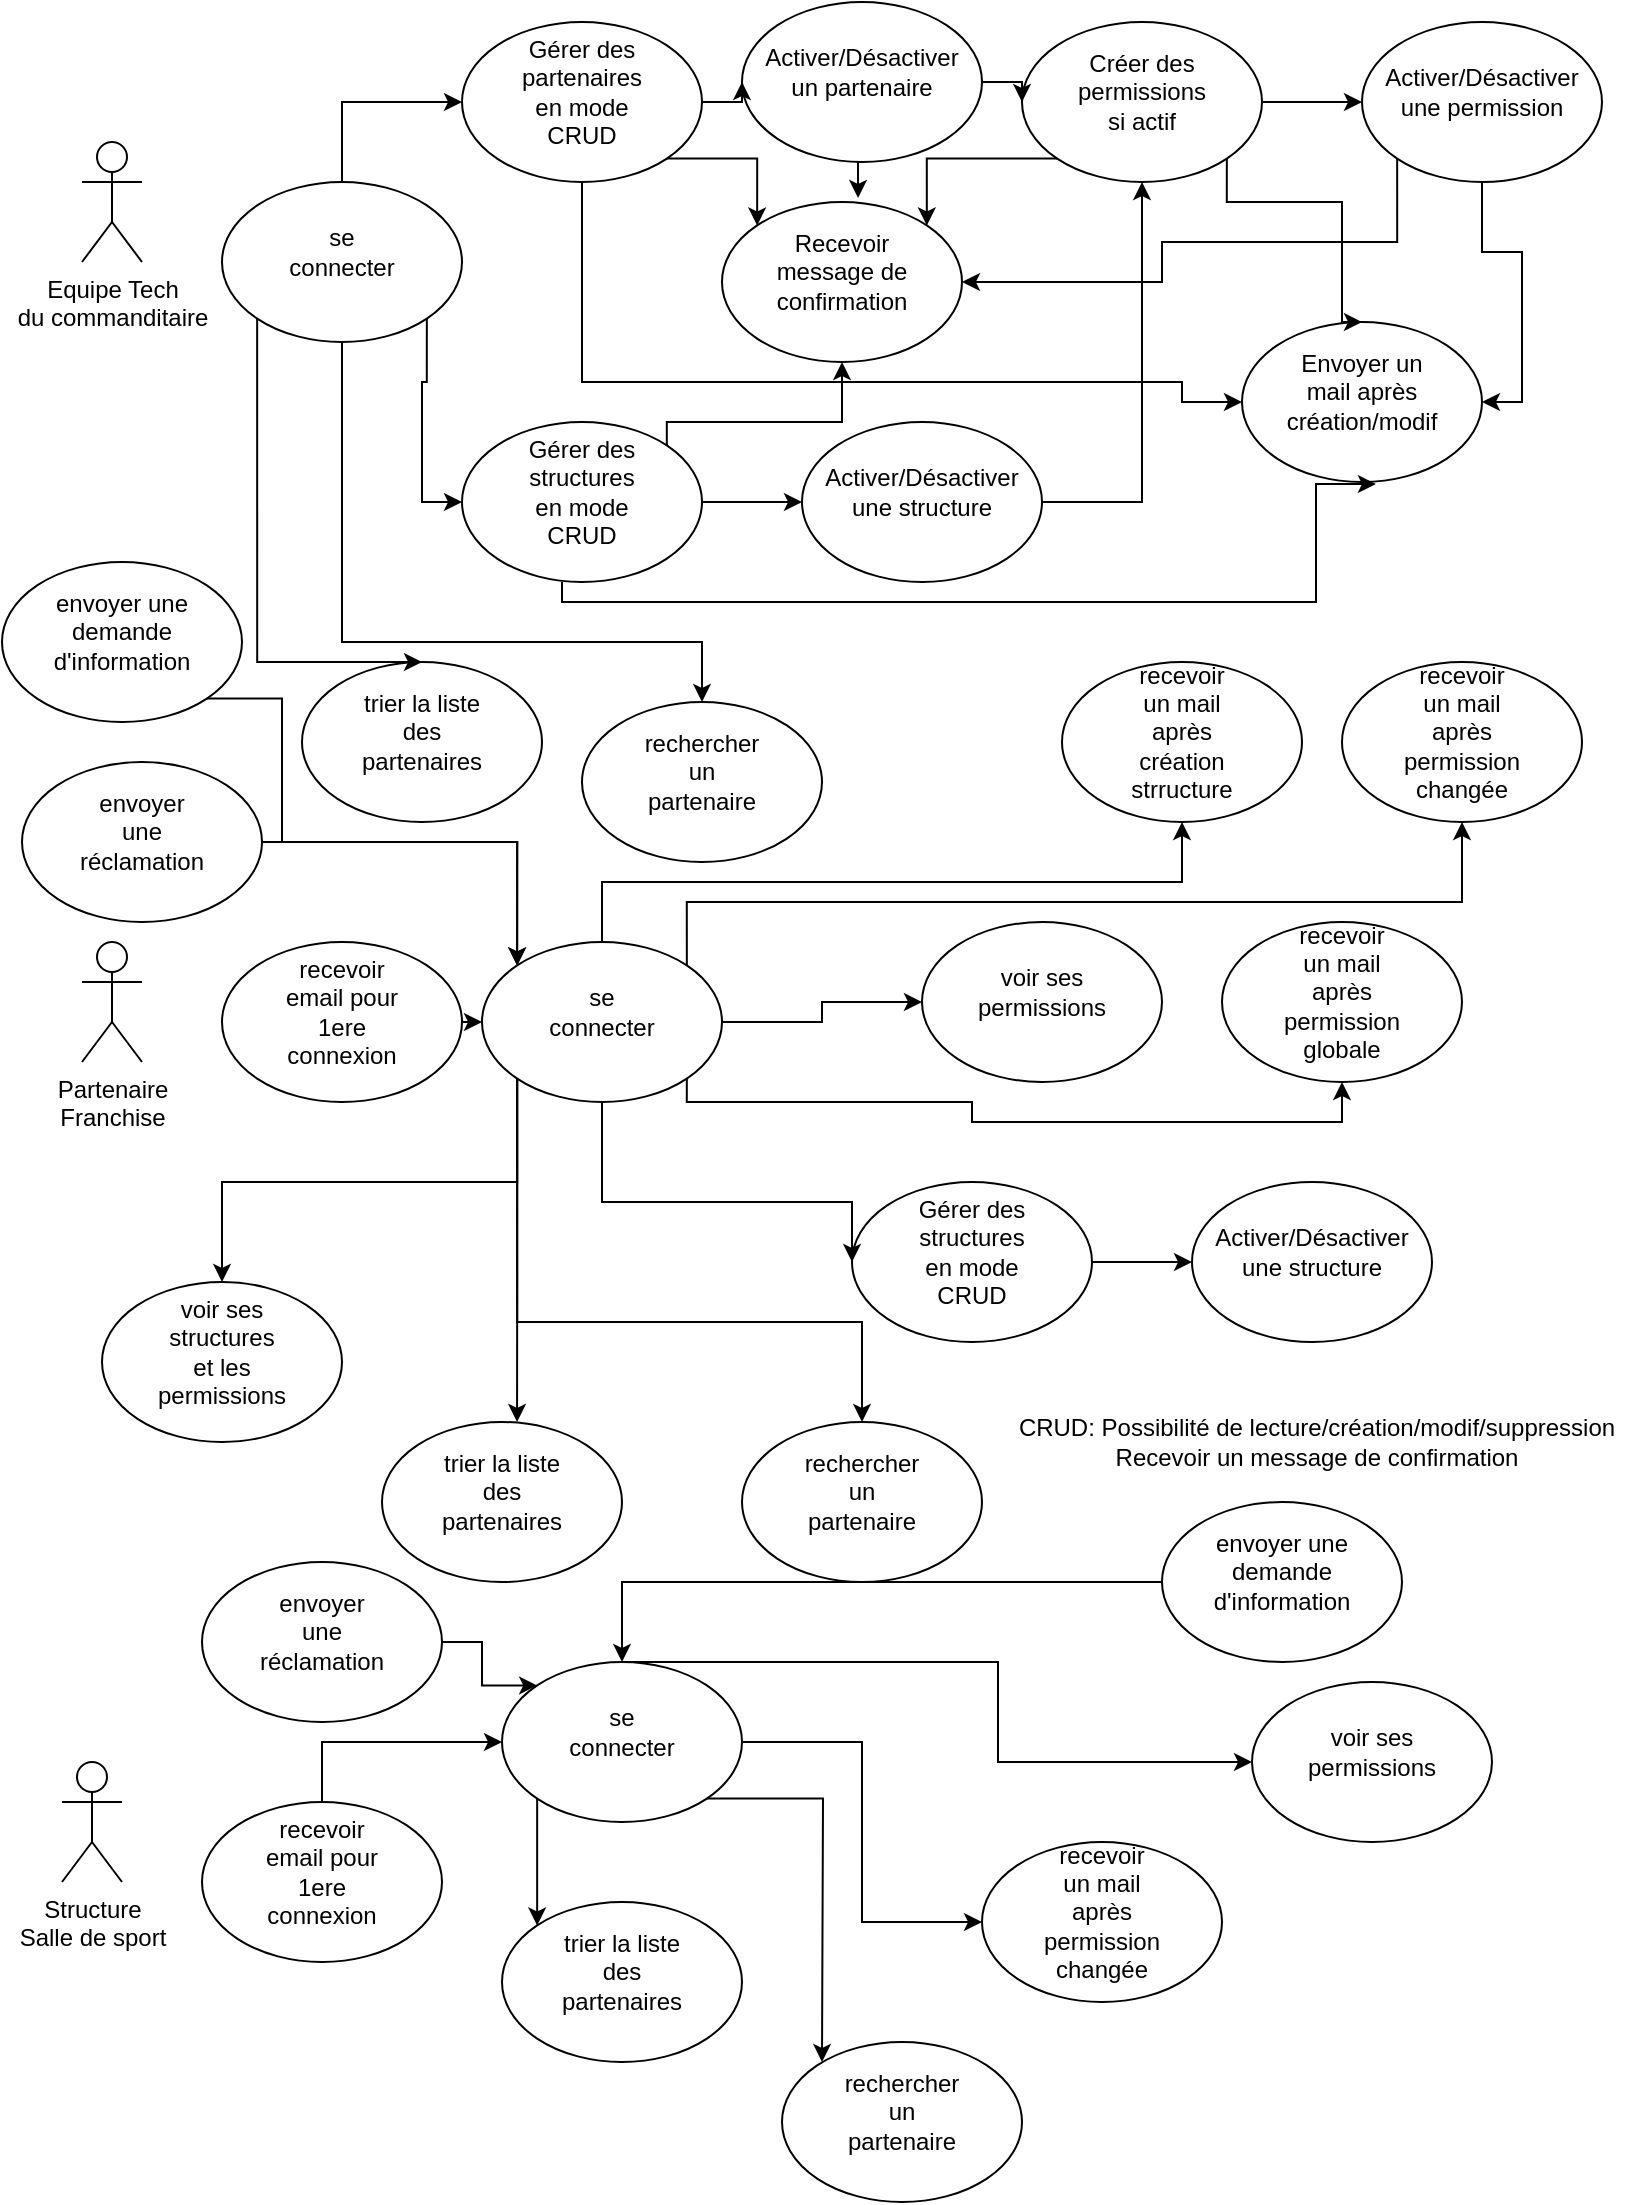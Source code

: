 <mxfile version="20.2.3" type="github">
  <diagram id="cB_NnOXl_5rUubmFpFkD" name="Page-1">
    <mxGraphModel dx="868" dy="483" grid="1" gridSize="10" guides="1" tooltips="1" connect="1" arrows="1" fold="1" page="1" pageScale="1" pageWidth="827" pageHeight="1169" math="0" shadow="0">
      <root>
        <mxCell id="0" />
        <mxCell id="1" parent="0" />
        <mxCell id="2" value="&lt;div&gt;Equipe Tech&lt;/div&gt;&lt;div&gt;du commanditaire&lt;br&gt;&lt;/div&gt;" style="shape=umlActor;verticalLabelPosition=bottom;verticalAlign=top;html=1;outlineConnect=0;" parent="1" vertex="1">
          <mxGeometry x="50" y="80" width="30" height="60" as="geometry" />
        </mxCell>
        <mxCell id="3" value="" style="group" parent="1" vertex="1" connectable="0">
          <mxGeometry x="120" y="100" width="120" height="80" as="geometry" />
        </mxCell>
        <mxCell id="4" value="" style="ellipse;whiteSpace=wrap;html=1;" parent="3" vertex="1">
          <mxGeometry width="120" height="80" as="geometry" />
        </mxCell>
        <mxCell id="5" value="se connecter" style="text;html=1;strokeColor=none;fillColor=none;align=center;verticalAlign=middle;whiteSpace=wrap;rounded=0;" parent="3" vertex="1">
          <mxGeometry x="30" y="20" width="60" height="30" as="geometry" />
        </mxCell>
        <mxCell id="ZwBCNlXY4stRtBq-zzHZ-7" value="" style="group" parent="1" vertex="1" connectable="0">
          <mxGeometry x="240" y="20" width="120" height="80" as="geometry" />
        </mxCell>
        <mxCell id="ZwBCNlXY4stRtBq-zzHZ-8" value="" style="ellipse;whiteSpace=wrap;html=1;" parent="ZwBCNlXY4stRtBq-zzHZ-7" vertex="1">
          <mxGeometry width="120" height="80" as="geometry" />
        </mxCell>
        <mxCell id="ZwBCNlXY4stRtBq-zzHZ-9" value="Gérer des partenaires en mode CRUD" style="text;html=1;strokeColor=none;fillColor=none;align=center;verticalAlign=middle;whiteSpace=wrap;rounded=0;" parent="ZwBCNlXY4stRtBq-zzHZ-7" vertex="1">
          <mxGeometry x="30" y="20" width="60" height="30" as="geometry" />
        </mxCell>
        <mxCell id="ZwBCNlXY4stRtBq-zzHZ-11" value="" style="group" parent="1" vertex="1" connectable="0">
          <mxGeometry x="240" y="220" width="120" height="80" as="geometry" />
        </mxCell>
        <mxCell id="ZwBCNlXY4stRtBq-zzHZ-12" value="" style="ellipse;whiteSpace=wrap;html=1;" parent="ZwBCNlXY4stRtBq-zzHZ-11" vertex="1">
          <mxGeometry width="120" height="80" as="geometry" />
        </mxCell>
        <mxCell id="ZwBCNlXY4stRtBq-zzHZ-13" value="Gérer des structures en mode CRUD" style="text;html=1;strokeColor=none;fillColor=none;align=center;verticalAlign=middle;whiteSpace=wrap;rounded=0;" parent="ZwBCNlXY4stRtBq-zzHZ-11" vertex="1">
          <mxGeometry x="30" y="20" width="60" height="30" as="geometry" />
        </mxCell>
        <mxCell id="ZwBCNlXY4stRtBq-zzHZ-15" value="" style="group" parent="1" vertex="1" connectable="0">
          <mxGeometry x="380" y="10" width="120" height="80" as="geometry" />
        </mxCell>
        <mxCell id="ZwBCNlXY4stRtBq-zzHZ-16" value="" style="ellipse;whiteSpace=wrap;html=1;" parent="ZwBCNlXY4stRtBq-zzHZ-15" vertex="1">
          <mxGeometry width="120" height="80" as="geometry" />
        </mxCell>
        <mxCell id="ZwBCNlXY4stRtBq-zzHZ-17" value="Activer/Désactiver un partenaire" style="text;html=1;strokeColor=none;fillColor=none;align=center;verticalAlign=middle;whiteSpace=wrap;rounded=0;" parent="ZwBCNlXY4stRtBq-zzHZ-15" vertex="1">
          <mxGeometry x="30" y="20" width="60" height="30" as="geometry" />
        </mxCell>
        <mxCell id="ZwBCNlXY4stRtBq-zzHZ-18" value="" style="group" parent="1" vertex="1" connectable="0">
          <mxGeometry x="410" y="220" width="120" height="80" as="geometry" />
        </mxCell>
        <mxCell id="ZwBCNlXY4stRtBq-zzHZ-19" value="" style="ellipse;whiteSpace=wrap;html=1;" parent="ZwBCNlXY4stRtBq-zzHZ-18" vertex="1">
          <mxGeometry width="120" height="80" as="geometry" />
        </mxCell>
        <mxCell id="ZwBCNlXY4stRtBq-zzHZ-20" value="Activer/Désactiver une structure" style="text;html=1;strokeColor=none;fillColor=none;align=center;verticalAlign=middle;whiteSpace=wrap;rounded=0;" parent="ZwBCNlXY4stRtBq-zzHZ-18" vertex="1">
          <mxGeometry x="30" y="20" width="60" height="30" as="geometry" />
        </mxCell>
        <mxCell id="ZwBCNlXY4stRtBq-zzHZ-21" value="" style="group" parent="1" vertex="1" connectable="0">
          <mxGeometry x="520" y="20" width="120" height="80" as="geometry" />
        </mxCell>
        <mxCell id="ZwBCNlXY4stRtBq-zzHZ-22" value="" style="ellipse;whiteSpace=wrap;html=1;" parent="ZwBCNlXY4stRtBq-zzHZ-21" vertex="1">
          <mxGeometry width="120" height="80" as="geometry" />
        </mxCell>
        <mxCell id="ZwBCNlXY4stRtBq-zzHZ-23" value="Créer des permissions si actif" style="text;html=1;strokeColor=none;fillColor=none;align=center;verticalAlign=middle;whiteSpace=wrap;rounded=0;" parent="ZwBCNlXY4stRtBq-zzHZ-21" vertex="1">
          <mxGeometry x="30" y="20" width="60" height="30" as="geometry" />
        </mxCell>
        <mxCell id="ZwBCNlXY4stRtBq-zzHZ-25" value="" style="group" parent="1" vertex="1" connectable="0">
          <mxGeometry x="690" y="20" width="120" height="80" as="geometry" />
        </mxCell>
        <mxCell id="ZwBCNlXY4stRtBq-zzHZ-26" value="" style="ellipse;whiteSpace=wrap;html=1;" parent="ZwBCNlXY4stRtBq-zzHZ-25" vertex="1">
          <mxGeometry width="120" height="80" as="geometry" />
        </mxCell>
        <mxCell id="ZwBCNlXY4stRtBq-zzHZ-27" value="Activer/Désactiver une permission" style="text;html=1;strokeColor=none;fillColor=none;align=center;verticalAlign=middle;whiteSpace=wrap;rounded=0;" parent="ZwBCNlXY4stRtBq-zzHZ-25" vertex="1">
          <mxGeometry x="30" y="20" width="60" height="30" as="geometry" />
        </mxCell>
        <mxCell id="ZwBCNlXY4stRtBq-zzHZ-28" value="" style="group" parent="1" vertex="1" connectable="0">
          <mxGeometry x="630" y="170" width="120" height="80" as="geometry" />
        </mxCell>
        <mxCell id="ZwBCNlXY4stRtBq-zzHZ-29" value="" style="ellipse;whiteSpace=wrap;html=1;" parent="ZwBCNlXY4stRtBq-zzHZ-28" vertex="1">
          <mxGeometry width="120" height="80" as="geometry" />
        </mxCell>
        <mxCell id="ZwBCNlXY4stRtBq-zzHZ-30" value="Envoyer un mail après création/modif" style="text;html=1;strokeColor=none;fillColor=none;align=center;verticalAlign=middle;whiteSpace=wrap;rounded=0;" parent="ZwBCNlXY4stRtBq-zzHZ-28" vertex="1">
          <mxGeometry x="30" y="20" width="60" height="30" as="geometry" />
        </mxCell>
        <mxCell id="ZwBCNlXY4stRtBq-zzHZ-31" value="" style="group" parent="1" vertex="1" connectable="0">
          <mxGeometry x="300" y="360" width="120" height="80" as="geometry" />
        </mxCell>
        <mxCell id="ZwBCNlXY4stRtBq-zzHZ-32" value="" style="ellipse;whiteSpace=wrap;html=1;" parent="ZwBCNlXY4stRtBq-zzHZ-31" vertex="1">
          <mxGeometry width="120" height="80" as="geometry" />
        </mxCell>
        <mxCell id="ZwBCNlXY4stRtBq-zzHZ-33" value="rechercher un partenaire" style="text;html=1;strokeColor=none;fillColor=none;align=center;verticalAlign=middle;whiteSpace=wrap;rounded=0;" parent="ZwBCNlXY4stRtBq-zzHZ-31" vertex="1">
          <mxGeometry x="30" y="20" width="60" height="30" as="geometry" />
        </mxCell>
        <mxCell id="ZwBCNlXY4stRtBq-zzHZ-35" value="" style="group" parent="1" vertex="1" connectable="0">
          <mxGeometry x="160" y="340" width="120" height="80" as="geometry" />
        </mxCell>
        <mxCell id="ZwBCNlXY4stRtBq-zzHZ-36" value="" style="ellipse;whiteSpace=wrap;html=1;" parent="ZwBCNlXY4stRtBq-zzHZ-35" vertex="1">
          <mxGeometry width="120" height="80" as="geometry" />
        </mxCell>
        <mxCell id="ZwBCNlXY4stRtBq-zzHZ-37" value="trier la liste des partenaires" style="text;html=1;strokeColor=none;fillColor=none;align=center;verticalAlign=middle;whiteSpace=wrap;rounded=0;" parent="ZwBCNlXY4stRtBq-zzHZ-35" vertex="1">
          <mxGeometry x="30" y="20" width="60" height="30" as="geometry" />
        </mxCell>
        <mxCell id="ZwBCNlXY4stRtBq-zzHZ-40" style="edgeStyle=orthogonalEdgeStyle;rounded=0;orthogonalLoop=1;jettySize=auto;html=1;exitX=0;exitY=1;exitDx=0;exitDy=0;" parent="1" source="4" edge="1">
          <mxGeometry relative="1" as="geometry">
            <mxPoint x="220" y="340" as="targetPoint" />
            <Array as="points">
              <mxPoint x="138" y="340" />
            </Array>
          </mxGeometry>
        </mxCell>
        <mxCell id="ZwBCNlXY4stRtBq-zzHZ-41" style="edgeStyle=orthogonalEdgeStyle;rounded=0;orthogonalLoop=1;jettySize=auto;html=1;exitX=0.5;exitY=1;exitDx=0;exitDy=0;entryX=0.5;entryY=0;entryDx=0;entryDy=0;" parent="1" source="4" target="ZwBCNlXY4stRtBq-zzHZ-32" edge="1">
          <mxGeometry relative="1" as="geometry">
            <Array as="points">
              <mxPoint x="180" y="330" />
              <mxPoint x="360" y="330" />
            </Array>
          </mxGeometry>
        </mxCell>
        <mxCell id="ZwBCNlXY4stRtBq-zzHZ-42" style="edgeStyle=orthogonalEdgeStyle;rounded=0;orthogonalLoop=1;jettySize=auto;html=1;exitX=1;exitY=1;exitDx=0;exitDy=0;entryX=0;entryY=0.5;entryDx=0;entryDy=0;" parent="1" source="4" target="ZwBCNlXY4stRtBq-zzHZ-12" edge="1">
          <mxGeometry relative="1" as="geometry" />
        </mxCell>
        <mxCell id="ZwBCNlXY4stRtBq-zzHZ-44" style="edgeStyle=orthogonalEdgeStyle;rounded=0;orthogonalLoop=1;jettySize=auto;html=1;exitX=1;exitY=0.5;exitDx=0;exitDy=0;entryX=0;entryY=0.5;entryDx=0;entryDy=0;" parent="1" source="ZwBCNlXY4stRtBq-zzHZ-12" target="ZwBCNlXY4stRtBq-zzHZ-19" edge="1">
          <mxGeometry relative="1" as="geometry" />
        </mxCell>
        <mxCell id="ZwBCNlXY4stRtBq-zzHZ-45" style="edgeStyle=orthogonalEdgeStyle;rounded=0;orthogonalLoop=1;jettySize=auto;html=1;exitX=0.5;exitY=0;exitDx=0;exitDy=0;entryX=0;entryY=0.5;entryDx=0;entryDy=0;" parent="1" source="4" target="ZwBCNlXY4stRtBq-zzHZ-8" edge="1">
          <mxGeometry relative="1" as="geometry" />
        </mxCell>
        <mxCell id="ZwBCNlXY4stRtBq-zzHZ-46" style="edgeStyle=orthogonalEdgeStyle;rounded=0;orthogonalLoop=1;jettySize=auto;html=1;exitX=1;exitY=0.5;exitDx=0;exitDy=0;entryX=0;entryY=0.5;entryDx=0;entryDy=0;" parent="1" source="ZwBCNlXY4stRtBq-zzHZ-8" target="ZwBCNlXY4stRtBq-zzHZ-16" edge="1">
          <mxGeometry relative="1" as="geometry" />
        </mxCell>
        <mxCell id="ZwBCNlXY4stRtBq-zzHZ-47" style="edgeStyle=orthogonalEdgeStyle;rounded=0;orthogonalLoop=1;jettySize=auto;html=1;exitX=1;exitY=0.5;exitDx=0;exitDy=0;entryX=0;entryY=0.5;entryDx=0;entryDy=0;" parent="1" source="ZwBCNlXY4stRtBq-zzHZ-16" target="ZwBCNlXY4stRtBq-zzHZ-22" edge="1">
          <mxGeometry relative="1" as="geometry" />
        </mxCell>
        <mxCell id="ZwBCNlXY4stRtBq-zzHZ-48" style="edgeStyle=orthogonalEdgeStyle;rounded=0;orthogonalLoop=1;jettySize=auto;html=1;exitX=1;exitY=0.5;exitDx=0;exitDy=0;entryX=0;entryY=0.5;entryDx=0;entryDy=0;" parent="1" source="ZwBCNlXY4stRtBq-zzHZ-22" target="ZwBCNlXY4stRtBq-zzHZ-26" edge="1">
          <mxGeometry relative="1" as="geometry" />
        </mxCell>
        <mxCell id="ZwBCNlXY4stRtBq-zzHZ-49" style="edgeStyle=orthogonalEdgeStyle;rounded=0;orthogonalLoop=1;jettySize=auto;html=1;exitX=0.5;exitY=1;exitDx=0;exitDy=0;entryX=0;entryY=0.5;entryDx=0;entryDy=0;" parent="1" source="ZwBCNlXY4stRtBq-zzHZ-8" target="ZwBCNlXY4stRtBq-zzHZ-29" edge="1">
          <mxGeometry relative="1" as="geometry">
            <Array as="points">
              <mxPoint x="300" y="200" />
              <mxPoint x="600" y="200" />
            </Array>
          </mxGeometry>
        </mxCell>
        <mxCell id="ZwBCNlXY4stRtBq-zzHZ-50" value="&lt;div&gt;Partenaire&lt;/div&gt;&lt;div&gt;Franchise&lt;br&gt;&lt;/div&gt;" style="shape=umlActor;verticalLabelPosition=bottom;verticalAlign=top;html=1;outlineConnect=0;" parent="1" vertex="1">
          <mxGeometry x="50" y="480" width="30" height="60" as="geometry" />
        </mxCell>
        <mxCell id="ZwBCNlXY4stRtBq-zzHZ-51" value="" style="group" parent="1" vertex="1" connectable="0">
          <mxGeometry x="250" y="480" width="120" height="80" as="geometry" />
        </mxCell>
        <mxCell id="ZwBCNlXY4stRtBq-zzHZ-52" value="" style="ellipse;whiteSpace=wrap;html=1;" parent="ZwBCNlXY4stRtBq-zzHZ-51" vertex="1">
          <mxGeometry width="120" height="80" as="geometry" />
        </mxCell>
        <mxCell id="ZwBCNlXY4stRtBq-zzHZ-53" value="se connecter" style="text;html=1;strokeColor=none;fillColor=none;align=center;verticalAlign=middle;whiteSpace=wrap;rounded=0;" parent="ZwBCNlXY4stRtBq-zzHZ-51" vertex="1">
          <mxGeometry x="30" y="20" width="60" height="30" as="geometry" />
        </mxCell>
        <mxCell id="ZwBCNlXY4stRtBq-zzHZ-54" value="" style="group" parent="1" vertex="1" connectable="0">
          <mxGeometry x="120" y="480" width="120" height="80" as="geometry" />
        </mxCell>
        <mxCell id="ZwBCNlXY4stRtBq-zzHZ-55" value="" style="ellipse;whiteSpace=wrap;html=1;" parent="ZwBCNlXY4stRtBq-zzHZ-54" vertex="1">
          <mxGeometry width="120" height="80" as="geometry" />
        </mxCell>
        <mxCell id="ZwBCNlXY4stRtBq-zzHZ-56" value="recevoir email pour 1ere connexion" style="text;html=1;strokeColor=none;fillColor=none;align=center;verticalAlign=middle;whiteSpace=wrap;rounded=0;" parent="ZwBCNlXY4stRtBq-zzHZ-54" vertex="1">
          <mxGeometry x="30" y="20" width="60" height="30" as="geometry" />
        </mxCell>
        <mxCell id="ZwBCNlXY4stRtBq-zzHZ-57" value="" style="group" parent="1" vertex="1" connectable="0">
          <mxGeometry x="470" y="470" width="120" height="80" as="geometry" />
        </mxCell>
        <mxCell id="ZwBCNlXY4stRtBq-zzHZ-58" value="" style="ellipse;whiteSpace=wrap;html=1;" parent="ZwBCNlXY4stRtBq-zzHZ-57" vertex="1">
          <mxGeometry width="120" height="80" as="geometry" />
        </mxCell>
        <mxCell id="ZwBCNlXY4stRtBq-zzHZ-59" value="voir ses permissions" style="text;html=1;strokeColor=none;fillColor=none;align=center;verticalAlign=middle;whiteSpace=wrap;rounded=0;" parent="ZwBCNlXY4stRtBq-zzHZ-57" vertex="1">
          <mxGeometry x="30" y="20" width="60" height="30" as="geometry" />
        </mxCell>
        <mxCell id="ZwBCNlXY4stRtBq-zzHZ-60" value="" style="group" parent="1" vertex="1" connectable="0">
          <mxGeometry x="60" y="650" width="120" height="80" as="geometry" />
        </mxCell>
        <mxCell id="ZwBCNlXY4stRtBq-zzHZ-61" value="" style="ellipse;whiteSpace=wrap;html=1;" parent="ZwBCNlXY4stRtBq-zzHZ-60" vertex="1">
          <mxGeometry width="120" height="80" as="geometry" />
        </mxCell>
        <mxCell id="ZwBCNlXY4stRtBq-zzHZ-62" value="voir ses structures et les permissions" style="text;html=1;strokeColor=none;fillColor=none;align=center;verticalAlign=middle;whiteSpace=wrap;rounded=0;" parent="ZwBCNlXY4stRtBq-zzHZ-60" vertex="1">
          <mxGeometry x="30" y="20" width="60" height="30" as="geometry" />
        </mxCell>
        <mxCell id="ZwBCNlXY4stRtBq-zzHZ-63" value="" style="group" parent="1" vertex="1" connectable="0">
          <mxGeometry x="435" y="600" width="120" height="80" as="geometry" />
        </mxCell>
        <mxCell id="ZwBCNlXY4stRtBq-zzHZ-64" value="" style="ellipse;whiteSpace=wrap;html=1;" parent="ZwBCNlXY4stRtBq-zzHZ-63" vertex="1">
          <mxGeometry width="120" height="80" as="geometry" />
        </mxCell>
        <mxCell id="ZwBCNlXY4stRtBq-zzHZ-65" value="Gérer des structures en mode CRUD" style="text;html=1;strokeColor=none;fillColor=none;align=center;verticalAlign=middle;whiteSpace=wrap;rounded=0;" parent="ZwBCNlXY4stRtBq-zzHZ-63" vertex="1">
          <mxGeometry x="30" y="20" width="60" height="30" as="geometry" />
        </mxCell>
        <mxCell id="ZwBCNlXY4stRtBq-zzHZ-66" value="" style="group" parent="1" vertex="1" connectable="0">
          <mxGeometry x="605" y="600" width="120" height="80" as="geometry" />
        </mxCell>
        <mxCell id="ZwBCNlXY4stRtBq-zzHZ-67" value="" style="ellipse;whiteSpace=wrap;html=1;" parent="ZwBCNlXY4stRtBq-zzHZ-66" vertex="1">
          <mxGeometry width="120" height="80" as="geometry" />
        </mxCell>
        <mxCell id="ZwBCNlXY4stRtBq-zzHZ-68" value="Activer/Désactiver une structure" style="text;html=1;strokeColor=none;fillColor=none;align=center;verticalAlign=middle;whiteSpace=wrap;rounded=0;" parent="ZwBCNlXY4stRtBq-zzHZ-66" vertex="1">
          <mxGeometry x="30" y="20" width="60" height="30" as="geometry" />
        </mxCell>
        <mxCell id="ZwBCNlXY4stRtBq-zzHZ-69" style="edgeStyle=orthogonalEdgeStyle;rounded=0;orthogonalLoop=1;jettySize=auto;html=1;exitX=1;exitY=0.5;exitDx=0;exitDy=0;entryX=0;entryY=0.5;entryDx=0;entryDy=0;" parent="1" source="ZwBCNlXY4stRtBq-zzHZ-64" target="ZwBCNlXY4stRtBq-zzHZ-67" edge="1">
          <mxGeometry relative="1" as="geometry" />
        </mxCell>
        <mxCell id="ZwBCNlXY4stRtBq-zzHZ-73" value="" style="group" parent="1" vertex="1" connectable="0">
          <mxGeometry x="540" y="340" width="120" height="80" as="geometry" />
        </mxCell>
        <mxCell id="ZwBCNlXY4stRtBq-zzHZ-74" value="" style="ellipse;whiteSpace=wrap;html=1;" parent="ZwBCNlXY4stRtBq-zzHZ-73" vertex="1">
          <mxGeometry width="120" height="80" as="geometry" />
        </mxCell>
        <mxCell id="ZwBCNlXY4stRtBq-zzHZ-75" value="recevoir un mail après création strructure" style="text;html=1;strokeColor=none;fillColor=none;align=center;verticalAlign=middle;whiteSpace=wrap;rounded=0;" parent="ZwBCNlXY4stRtBq-zzHZ-73" vertex="1">
          <mxGeometry x="30" y="20" width="60" height="30" as="geometry" />
        </mxCell>
        <mxCell id="ZwBCNlXY4stRtBq-zzHZ-77" value="" style="group" parent="1" vertex="1" connectable="0">
          <mxGeometry x="680" y="340" width="120" height="80" as="geometry" />
        </mxCell>
        <mxCell id="ZwBCNlXY4stRtBq-zzHZ-78" value="" style="ellipse;whiteSpace=wrap;html=1;" parent="ZwBCNlXY4stRtBq-zzHZ-77" vertex="1">
          <mxGeometry width="120" height="80" as="geometry" />
        </mxCell>
        <mxCell id="ZwBCNlXY4stRtBq-zzHZ-79" value="recevoir un mail après permission changée" style="text;html=1;strokeColor=none;fillColor=none;align=center;verticalAlign=middle;whiteSpace=wrap;rounded=0;" parent="ZwBCNlXY4stRtBq-zzHZ-77" vertex="1">
          <mxGeometry x="30" y="20" width="60" height="30" as="geometry" />
        </mxCell>
        <mxCell id="ZwBCNlXY4stRtBq-zzHZ-80" value="" style="group" parent="1" vertex="1" connectable="0">
          <mxGeometry x="620" y="470" width="120" height="80" as="geometry" />
        </mxCell>
        <mxCell id="ZwBCNlXY4stRtBq-zzHZ-81" value="" style="ellipse;whiteSpace=wrap;html=1;" parent="ZwBCNlXY4stRtBq-zzHZ-80" vertex="1">
          <mxGeometry width="120" height="80" as="geometry" />
        </mxCell>
        <mxCell id="ZwBCNlXY4stRtBq-zzHZ-82" value="recevoir un mail après permission globale" style="text;html=1;strokeColor=none;fillColor=none;align=center;verticalAlign=middle;whiteSpace=wrap;rounded=0;" parent="ZwBCNlXY4stRtBq-zzHZ-80" vertex="1">
          <mxGeometry x="30" y="20" width="60" height="30" as="geometry" />
        </mxCell>
        <mxCell id="ZwBCNlXY4stRtBq-zzHZ-84" value="" style="group" parent="1" vertex="1" connectable="0">
          <mxGeometry x="380" y="720" width="120" height="80" as="geometry" />
        </mxCell>
        <mxCell id="ZwBCNlXY4stRtBq-zzHZ-85" value="" style="ellipse;whiteSpace=wrap;html=1;" parent="ZwBCNlXY4stRtBq-zzHZ-84" vertex="1">
          <mxGeometry width="120" height="80" as="geometry" />
        </mxCell>
        <mxCell id="ZwBCNlXY4stRtBq-zzHZ-86" value="rechercher un partenaire" style="text;html=1;strokeColor=none;fillColor=none;align=center;verticalAlign=middle;whiteSpace=wrap;rounded=0;" parent="ZwBCNlXY4stRtBq-zzHZ-84" vertex="1">
          <mxGeometry x="30" y="20" width="60" height="30" as="geometry" />
        </mxCell>
        <mxCell id="ZwBCNlXY4stRtBq-zzHZ-88" value="" style="group" parent="1" vertex="1" connectable="0">
          <mxGeometry x="200" y="720" width="120" height="80" as="geometry" />
        </mxCell>
        <mxCell id="ZwBCNlXY4stRtBq-zzHZ-89" value="" style="ellipse;whiteSpace=wrap;html=1;" parent="ZwBCNlXY4stRtBq-zzHZ-88" vertex="1">
          <mxGeometry width="120" height="80" as="geometry" />
        </mxCell>
        <mxCell id="ZwBCNlXY4stRtBq-zzHZ-90" value="trier la liste des partenaires" style="text;html=1;strokeColor=none;fillColor=none;align=center;verticalAlign=middle;whiteSpace=wrap;rounded=0;" parent="ZwBCNlXY4stRtBq-zzHZ-88" vertex="1">
          <mxGeometry x="30" y="20" width="60" height="30" as="geometry" />
        </mxCell>
        <mxCell id="ZwBCNlXY4stRtBq-zzHZ-92" style="edgeStyle=orthogonalEdgeStyle;rounded=0;orthogonalLoop=1;jettySize=auto;html=1;exitX=0.5;exitY=0;exitDx=0;exitDy=0;" parent="1" source="ZwBCNlXY4stRtBq-zzHZ-52" target="ZwBCNlXY4stRtBq-zzHZ-74" edge="1">
          <mxGeometry relative="1" as="geometry" />
        </mxCell>
        <mxCell id="ZwBCNlXY4stRtBq-zzHZ-93" style="edgeStyle=orthogonalEdgeStyle;rounded=0;orthogonalLoop=1;jettySize=auto;html=1;exitX=1;exitY=0;exitDx=0;exitDy=0;entryX=0.5;entryY=1;entryDx=0;entryDy=0;" parent="1" source="ZwBCNlXY4stRtBq-zzHZ-52" target="ZwBCNlXY4stRtBq-zzHZ-78" edge="1">
          <mxGeometry relative="1" as="geometry">
            <mxPoint x="750" y="430" as="targetPoint" />
            <Array as="points">
              <mxPoint x="352" y="460" />
              <mxPoint x="740" y="460" />
            </Array>
          </mxGeometry>
        </mxCell>
        <mxCell id="ZwBCNlXY4stRtBq-zzHZ-94" style="edgeStyle=orthogonalEdgeStyle;rounded=0;orthogonalLoop=1;jettySize=auto;html=1;exitX=0;exitY=1;exitDx=0;exitDy=0;entryX=0.5;entryY=0;entryDx=0;entryDy=0;" parent="1" source="ZwBCNlXY4stRtBq-zzHZ-52" target="ZwBCNlXY4stRtBq-zzHZ-61" edge="1">
          <mxGeometry relative="1" as="geometry">
            <Array as="points">
              <mxPoint x="268" y="600" />
              <mxPoint x="120" y="600" />
            </Array>
          </mxGeometry>
        </mxCell>
        <mxCell id="ZwBCNlXY4stRtBq-zzHZ-95" style="edgeStyle=orthogonalEdgeStyle;rounded=0;orthogonalLoop=1;jettySize=auto;html=1;exitX=0.5;exitY=1;exitDx=0;exitDy=0;entryX=0;entryY=0.5;entryDx=0;entryDy=0;" parent="1" source="ZwBCNlXY4stRtBq-zzHZ-52" target="ZwBCNlXY4stRtBq-zzHZ-64" edge="1">
          <mxGeometry relative="1" as="geometry">
            <Array as="points">
              <mxPoint x="310" y="610" />
              <mxPoint x="435" y="610" />
            </Array>
          </mxGeometry>
        </mxCell>
        <mxCell id="ZwBCNlXY4stRtBq-zzHZ-96" style="edgeStyle=orthogonalEdgeStyle;rounded=0;orthogonalLoop=1;jettySize=auto;html=1;exitX=1;exitY=1;exitDx=0;exitDy=0;entryX=0.5;entryY=1;entryDx=0;entryDy=0;" parent="1" source="ZwBCNlXY4stRtBq-zzHZ-52" target="ZwBCNlXY4stRtBq-zzHZ-81" edge="1">
          <mxGeometry relative="1" as="geometry">
            <Array as="points">
              <mxPoint x="352" y="560" />
              <mxPoint x="495" y="560" />
              <mxPoint x="495" y="570" />
              <mxPoint x="680" y="570" />
            </Array>
          </mxGeometry>
        </mxCell>
        <mxCell id="ZwBCNlXY4stRtBq-zzHZ-97" style="edgeStyle=orthogonalEdgeStyle;rounded=0;orthogonalLoop=1;jettySize=auto;html=1;exitX=1;exitY=0.5;exitDx=0;exitDy=0;entryX=0;entryY=0.5;entryDx=0;entryDy=0;" parent="1" source="ZwBCNlXY4stRtBq-zzHZ-52" target="ZwBCNlXY4stRtBq-zzHZ-58" edge="1">
          <mxGeometry relative="1" as="geometry" />
        </mxCell>
        <mxCell id="ZwBCNlXY4stRtBq-zzHZ-98" style="edgeStyle=orthogonalEdgeStyle;rounded=0;orthogonalLoop=1;jettySize=auto;html=1;exitX=1;exitY=0.5;exitDx=0;exitDy=0;entryX=0;entryY=0.5;entryDx=0;entryDy=0;" parent="1" source="ZwBCNlXY4stRtBq-zzHZ-55" target="ZwBCNlXY4stRtBq-zzHZ-52" edge="1">
          <mxGeometry relative="1" as="geometry" />
        </mxCell>
        <mxCell id="ZwBCNlXY4stRtBq-zzHZ-102" value="&lt;div&gt;Structure&lt;/div&gt;&lt;div&gt;Salle de sport&lt;br&gt;&lt;/div&gt;" style="shape=umlActor;verticalLabelPosition=bottom;verticalAlign=top;html=1;outlineConnect=0;" parent="1" vertex="1">
          <mxGeometry x="40" y="890" width="30" height="60" as="geometry" />
        </mxCell>
        <mxCell id="ZwBCNlXY4stRtBq-zzHZ-103" value="" style="group" parent="1" vertex="1" connectable="0">
          <mxGeometry x="260" y="840" width="120" height="80" as="geometry" />
        </mxCell>
        <mxCell id="ZwBCNlXY4stRtBq-zzHZ-104" value="" style="ellipse;whiteSpace=wrap;html=1;" parent="ZwBCNlXY4stRtBq-zzHZ-103" vertex="1">
          <mxGeometry width="120" height="80" as="geometry" />
        </mxCell>
        <mxCell id="ZwBCNlXY4stRtBq-zzHZ-105" value="se connecter" style="text;html=1;strokeColor=none;fillColor=none;align=center;verticalAlign=middle;whiteSpace=wrap;rounded=0;" parent="ZwBCNlXY4stRtBq-zzHZ-103" vertex="1">
          <mxGeometry x="30" y="20" width="60" height="30" as="geometry" />
        </mxCell>
        <mxCell id="ZwBCNlXY4stRtBq-zzHZ-106" value="" style="group" parent="1" vertex="1" connectable="0">
          <mxGeometry x="635" y="850" width="120" height="80" as="geometry" />
        </mxCell>
        <mxCell id="ZwBCNlXY4stRtBq-zzHZ-107" value="" style="ellipse;whiteSpace=wrap;html=1;" parent="ZwBCNlXY4stRtBq-zzHZ-106" vertex="1">
          <mxGeometry width="120" height="80" as="geometry" />
        </mxCell>
        <mxCell id="ZwBCNlXY4stRtBq-zzHZ-108" value="voir ses permissions" style="text;html=1;strokeColor=none;fillColor=none;align=center;verticalAlign=middle;whiteSpace=wrap;rounded=0;" parent="ZwBCNlXY4stRtBq-zzHZ-106" vertex="1">
          <mxGeometry x="30" y="20" width="60" height="30" as="geometry" />
        </mxCell>
        <mxCell id="ZwBCNlXY4stRtBq-zzHZ-110" value="" style="group" parent="1" vertex="1" connectable="0">
          <mxGeometry x="500" y="930" width="120" height="80" as="geometry" />
        </mxCell>
        <mxCell id="ZwBCNlXY4stRtBq-zzHZ-111" value="" style="ellipse;whiteSpace=wrap;html=1;" parent="ZwBCNlXY4stRtBq-zzHZ-110" vertex="1">
          <mxGeometry width="120" height="80" as="geometry" />
        </mxCell>
        <mxCell id="ZwBCNlXY4stRtBq-zzHZ-112" value="recevoir un mail après permission changée" style="text;html=1;strokeColor=none;fillColor=none;align=center;verticalAlign=middle;whiteSpace=wrap;rounded=0;" parent="ZwBCNlXY4stRtBq-zzHZ-110" vertex="1">
          <mxGeometry x="30" y="20" width="60" height="30" as="geometry" />
        </mxCell>
        <mxCell id="ZwBCNlXY4stRtBq-zzHZ-115" value="" style="group" parent="1" vertex="1" connectable="0">
          <mxGeometry x="260" y="960" width="120" height="80" as="geometry" />
        </mxCell>
        <mxCell id="ZwBCNlXY4stRtBq-zzHZ-116" value="" style="ellipse;whiteSpace=wrap;html=1;" parent="ZwBCNlXY4stRtBq-zzHZ-115" vertex="1">
          <mxGeometry width="120" height="80" as="geometry" />
        </mxCell>
        <mxCell id="ZwBCNlXY4stRtBq-zzHZ-117" value="trier la liste des partenaires" style="text;html=1;strokeColor=none;fillColor=none;align=center;verticalAlign=middle;whiteSpace=wrap;rounded=0;" parent="ZwBCNlXY4stRtBq-zzHZ-115" vertex="1">
          <mxGeometry x="30" y="20" width="60" height="30" as="geometry" />
        </mxCell>
        <mxCell id="ZwBCNlXY4stRtBq-zzHZ-118" value="" style="group" parent="1" vertex="1" connectable="0">
          <mxGeometry x="400" y="1030" width="120" height="80" as="geometry" />
        </mxCell>
        <mxCell id="ZwBCNlXY4stRtBq-zzHZ-119" value="" style="ellipse;whiteSpace=wrap;html=1;" parent="ZwBCNlXY4stRtBq-zzHZ-118" vertex="1">
          <mxGeometry width="120" height="80" as="geometry" />
        </mxCell>
        <mxCell id="ZwBCNlXY4stRtBq-zzHZ-120" value="rechercher un partenaire" style="text;html=1;strokeColor=none;fillColor=none;align=center;verticalAlign=middle;whiteSpace=wrap;rounded=0;" parent="ZwBCNlXY4stRtBq-zzHZ-118" vertex="1">
          <mxGeometry x="30" y="20" width="60" height="30" as="geometry" />
        </mxCell>
        <mxCell id="ZwBCNlXY4stRtBq-zzHZ-121" style="edgeStyle=orthogonalEdgeStyle;rounded=0;orthogonalLoop=1;jettySize=auto;html=1;exitX=0;exitY=1;exitDx=0;exitDy=0;entryX=0;entryY=0;entryDx=0;entryDy=0;" parent="1" source="ZwBCNlXY4stRtBq-zzHZ-104" target="ZwBCNlXY4stRtBq-zzHZ-116" edge="1">
          <mxGeometry relative="1" as="geometry" />
        </mxCell>
        <mxCell id="ZwBCNlXY4stRtBq-zzHZ-122" style="edgeStyle=orthogonalEdgeStyle;rounded=0;orthogonalLoop=1;jettySize=auto;html=1;exitX=1;exitY=1;exitDx=0;exitDy=0;" parent="1" source="ZwBCNlXY4stRtBq-zzHZ-104" edge="1">
          <mxGeometry relative="1" as="geometry">
            <mxPoint x="420" y="1040.0" as="targetPoint" />
          </mxGeometry>
        </mxCell>
        <mxCell id="ZwBCNlXY4stRtBq-zzHZ-123" style="edgeStyle=orthogonalEdgeStyle;rounded=0;orthogonalLoop=1;jettySize=auto;html=1;exitX=0.5;exitY=0;exitDx=0;exitDy=0;" parent="1" source="ZwBCNlXY4stRtBq-zzHZ-104" target="ZwBCNlXY4stRtBq-zzHZ-107" edge="1">
          <mxGeometry relative="1" as="geometry">
            <Array as="points">
              <mxPoint x="508" y="840" />
              <mxPoint x="508" y="890" />
            </Array>
          </mxGeometry>
        </mxCell>
        <mxCell id="ZwBCNlXY4stRtBq-zzHZ-124" style="edgeStyle=orthogonalEdgeStyle;rounded=0;orthogonalLoop=1;jettySize=auto;html=1;exitX=1;exitY=0.5;exitDx=0;exitDy=0;entryX=0;entryY=0.5;entryDx=0;entryDy=0;" parent="1" source="ZwBCNlXY4stRtBq-zzHZ-104" target="ZwBCNlXY4stRtBq-zzHZ-111" edge="1">
          <mxGeometry relative="1" as="geometry" />
        </mxCell>
        <mxCell id="aocn96Qbwq6K_8SEBTIM-5" style="edgeStyle=orthogonalEdgeStyle;rounded=0;orthogonalLoop=1;jettySize=auto;html=1;exitX=1;exitY=0.5;exitDx=0;exitDy=0;entryX=0.5;entryY=1;entryDx=0;entryDy=0;" parent="1" source="ZwBCNlXY4stRtBq-zzHZ-19" target="ZwBCNlXY4stRtBq-zzHZ-22" edge="1">
          <mxGeometry relative="1" as="geometry" />
        </mxCell>
        <mxCell id="aocn96Qbwq6K_8SEBTIM-6" style="edgeStyle=orthogonalEdgeStyle;rounded=0;orthogonalLoop=1;jettySize=auto;html=1;entryX=0.558;entryY=1.013;entryDx=0;entryDy=0;entryPerimeter=0;" parent="1" target="ZwBCNlXY4stRtBq-zzHZ-29" edge="1">
          <mxGeometry relative="1" as="geometry">
            <mxPoint x="290" y="300" as="sourcePoint" />
            <Array as="points">
              <mxPoint x="290" y="310" />
              <mxPoint x="667" y="310" />
            </Array>
          </mxGeometry>
        </mxCell>
        <mxCell id="aocn96Qbwq6K_8SEBTIM-7" style="edgeStyle=orthogonalEdgeStyle;rounded=0;orthogonalLoop=1;jettySize=auto;html=1;exitX=1;exitY=1;exitDx=0;exitDy=0;entryX=0.5;entryY=0;entryDx=0;entryDy=0;" parent="1" source="ZwBCNlXY4stRtBq-zzHZ-22" target="ZwBCNlXY4stRtBq-zzHZ-29" edge="1">
          <mxGeometry relative="1" as="geometry">
            <Array as="points">
              <mxPoint x="622" y="110" />
              <mxPoint x="680" y="110" />
              <mxPoint x="680" y="170" />
            </Array>
          </mxGeometry>
        </mxCell>
        <mxCell id="aocn96Qbwq6K_8SEBTIM-8" style="edgeStyle=orthogonalEdgeStyle;rounded=0;orthogonalLoop=1;jettySize=auto;html=1;exitX=0.5;exitY=1;exitDx=0;exitDy=0;entryX=1;entryY=0.5;entryDx=0;entryDy=0;" parent="1" source="ZwBCNlXY4stRtBq-zzHZ-26" target="ZwBCNlXY4stRtBq-zzHZ-29" edge="1">
          <mxGeometry relative="1" as="geometry" />
        </mxCell>
        <mxCell id="aocn96Qbwq6K_8SEBTIM-10" value="CRUD: Possibilité de lecture/création/modif/suppression&lt;br&gt;Recevoir un message de confirmation" style="text;html=1;resizable=0;autosize=1;align=center;verticalAlign=middle;points=[];fillColor=none;strokeColor=none;rounded=0;" parent="1" vertex="1">
          <mxGeometry x="507" y="710" width="320" height="40" as="geometry" />
        </mxCell>
        <mxCell id="aocn96Qbwq6K_8SEBTIM-11" value="" style="group" parent="1" vertex="1" connectable="0">
          <mxGeometry x="110" y="910" width="120" height="80" as="geometry" />
        </mxCell>
        <mxCell id="aocn96Qbwq6K_8SEBTIM-12" value="" style="ellipse;whiteSpace=wrap;html=1;" parent="aocn96Qbwq6K_8SEBTIM-11" vertex="1">
          <mxGeometry width="120" height="80" as="geometry" />
        </mxCell>
        <mxCell id="aocn96Qbwq6K_8SEBTIM-13" value="recevoir email pour 1ere connexion" style="text;html=1;strokeColor=none;fillColor=none;align=center;verticalAlign=middle;whiteSpace=wrap;rounded=0;" parent="aocn96Qbwq6K_8SEBTIM-11" vertex="1">
          <mxGeometry x="30" y="20" width="60" height="30" as="geometry" />
        </mxCell>
        <mxCell id="aocn96Qbwq6K_8SEBTIM-17" style="edgeStyle=orthogonalEdgeStyle;rounded=0;orthogonalLoop=1;jettySize=auto;html=1;exitX=0.5;exitY=0;exitDx=0;exitDy=0;entryX=0;entryY=0.5;entryDx=0;entryDy=0;" parent="1" source="aocn96Qbwq6K_8SEBTIM-12" target="ZwBCNlXY4stRtBq-zzHZ-104" edge="1">
          <mxGeometry relative="1" as="geometry" />
        </mxCell>
        <mxCell id="aocn96Qbwq6K_8SEBTIM-18" style="edgeStyle=orthogonalEdgeStyle;rounded=0;orthogonalLoop=1;jettySize=auto;html=1;exitX=0;exitY=1;exitDx=0;exitDy=0;" parent="1" source="ZwBCNlXY4stRtBq-zzHZ-52" edge="1">
          <mxGeometry relative="1" as="geometry">
            <mxPoint x="267.529" y="720" as="targetPoint" />
          </mxGeometry>
        </mxCell>
        <mxCell id="aocn96Qbwq6K_8SEBTIM-19" style="edgeStyle=orthogonalEdgeStyle;rounded=0;orthogonalLoop=1;jettySize=auto;html=1;exitX=0;exitY=1;exitDx=0;exitDy=0;" parent="1" source="ZwBCNlXY4stRtBq-zzHZ-52" target="ZwBCNlXY4stRtBq-zzHZ-85" edge="1">
          <mxGeometry relative="1" as="geometry">
            <Array as="points">
              <mxPoint x="268" y="670" />
              <mxPoint x="440" y="670" />
            </Array>
          </mxGeometry>
        </mxCell>
        <mxCell id="1XxCvL8FjhF_QOlFw_Cr-5" value="" style="group" parent="1" vertex="1" connectable="0">
          <mxGeometry x="370" y="110" width="120" height="80" as="geometry" />
        </mxCell>
        <mxCell id="1XxCvL8FjhF_QOlFw_Cr-6" value="" style="ellipse;whiteSpace=wrap;html=1;" parent="1XxCvL8FjhF_QOlFw_Cr-5" vertex="1">
          <mxGeometry width="120" height="80" as="geometry" />
        </mxCell>
        <mxCell id="1XxCvL8FjhF_QOlFw_Cr-7" value="Recevoir message de confirmation" style="text;html=1;strokeColor=none;fillColor=none;align=center;verticalAlign=middle;whiteSpace=wrap;rounded=0;" parent="1XxCvL8FjhF_QOlFw_Cr-5" vertex="1">
          <mxGeometry x="30" y="20" width="60" height="30" as="geometry" />
        </mxCell>
        <mxCell id="1XxCvL8FjhF_QOlFw_Cr-8" style="edgeStyle=orthogonalEdgeStyle;rounded=0;orthogonalLoop=1;jettySize=auto;html=1;exitX=1;exitY=1;exitDx=0;exitDy=0;entryX=0;entryY=0;entryDx=0;entryDy=0;" parent="1" source="ZwBCNlXY4stRtBq-zzHZ-8" target="1XxCvL8FjhF_QOlFw_Cr-6" edge="1">
          <mxGeometry relative="1" as="geometry" />
        </mxCell>
        <mxCell id="1XxCvL8FjhF_QOlFw_Cr-9" style="edgeStyle=orthogonalEdgeStyle;rounded=0;orthogonalLoop=1;jettySize=auto;html=1;exitX=1;exitY=0;exitDx=0;exitDy=0;" parent="1" source="ZwBCNlXY4stRtBq-zzHZ-12" target="1XxCvL8FjhF_QOlFw_Cr-6" edge="1">
          <mxGeometry relative="1" as="geometry">
            <Array as="points">
              <mxPoint x="342" y="220" />
              <mxPoint x="430" y="220" />
            </Array>
          </mxGeometry>
        </mxCell>
        <mxCell id="1XxCvL8FjhF_QOlFw_Cr-10" style="edgeStyle=orthogonalEdgeStyle;rounded=0;orthogonalLoop=1;jettySize=auto;html=1;exitX=0;exitY=1;exitDx=0;exitDy=0;entryX=1;entryY=0;entryDx=0;entryDy=0;" parent="1" source="ZwBCNlXY4stRtBq-zzHZ-22" target="1XxCvL8FjhF_QOlFw_Cr-6" edge="1">
          <mxGeometry relative="1" as="geometry" />
        </mxCell>
        <mxCell id="1XxCvL8FjhF_QOlFw_Cr-11" style="edgeStyle=orthogonalEdgeStyle;rounded=0;orthogonalLoop=1;jettySize=auto;html=1;exitX=0.5;exitY=1;exitDx=0;exitDy=0;entryX=0.567;entryY=-0.025;entryDx=0;entryDy=0;entryPerimeter=0;" parent="1" source="ZwBCNlXY4stRtBq-zzHZ-16" target="1XxCvL8FjhF_QOlFw_Cr-6" edge="1">
          <mxGeometry relative="1" as="geometry" />
        </mxCell>
        <mxCell id="1XxCvL8FjhF_QOlFw_Cr-12" style="edgeStyle=orthogonalEdgeStyle;rounded=0;orthogonalLoop=1;jettySize=auto;html=1;exitX=0;exitY=1;exitDx=0;exitDy=0;entryX=1;entryY=0.5;entryDx=0;entryDy=0;" parent="1" source="ZwBCNlXY4stRtBq-zzHZ-26" target="1XxCvL8FjhF_QOlFw_Cr-6" edge="1">
          <mxGeometry relative="1" as="geometry">
            <Array as="points">
              <mxPoint x="708" y="130" />
              <mxPoint x="590" y="130" />
              <mxPoint x="590" y="150" />
            </Array>
          </mxGeometry>
        </mxCell>
        <mxCell id="E-_oLw8En0sHBaG-2E7A-5" value="" style="group" vertex="1" connectable="0" parent="1">
          <mxGeometry x="590" y="760" width="120" height="80" as="geometry" />
        </mxCell>
        <mxCell id="E-_oLw8En0sHBaG-2E7A-6" value="" style="ellipse;whiteSpace=wrap;html=1;" vertex="1" parent="E-_oLw8En0sHBaG-2E7A-5">
          <mxGeometry width="120" height="80" as="geometry" />
        </mxCell>
        <mxCell id="E-_oLw8En0sHBaG-2E7A-7" value="envoyer une demande d&#39;information" style="text;html=1;strokeColor=none;fillColor=none;align=center;verticalAlign=middle;whiteSpace=wrap;rounded=0;" vertex="1" parent="E-_oLw8En0sHBaG-2E7A-5">
          <mxGeometry x="30" y="20" width="60" height="30" as="geometry" />
        </mxCell>
        <mxCell id="E-_oLw8En0sHBaG-2E7A-9" value="" style="group" vertex="1" connectable="0" parent="1">
          <mxGeometry x="110" y="790" width="120" height="80" as="geometry" />
        </mxCell>
        <mxCell id="E-_oLw8En0sHBaG-2E7A-10" value="" style="ellipse;whiteSpace=wrap;html=1;" vertex="1" parent="E-_oLw8En0sHBaG-2E7A-9">
          <mxGeometry width="120" height="80" as="geometry" />
        </mxCell>
        <mxCell id="E-_oLw8En0sHBaG-2E7A-11" value="envoyer une réclamation" style="text;html=1;strokeColor=none;fillColor=none;align=center;verticalAlign=middle;whiteSpace=wrap;rounded=0;" vertex="1" parent="E-_oLw8En0sHBaG-2E7A-9">
          <mxGeometry x="30" y="20" width="60" height="30" as="geometry" />
        </mxCell>
        <mxCell id="E-_oLw8En0sHBaG-2E7A-12" style="edgeStyle=orthogonalEdgeStyle;rounded=0;orthogonalLoop=1;jettySize=auto;html=1;exitX=1;exitY=0.5;exitDx=0;exitDy=0;entryX=0;entryY=0;entryDx=0;entryDy=0;" edge="1" parent="1" source="E-_oLw8En0sHBaG-2E7A-10" target="ZwBCNlXY4stRtBq-zzHZ-104">
          <mxGeometry relative="1" as="geometry" />
        </mxCell>
        <mxCell id="E-_oLw8En0sHBaG-2E7A-15" style="edgeStyle=orthogonalEdgeStyle;rounded=0;orthogonalLoop=1;jettySize=auto;html=1;exitX=0;exitY=0.5;exitDx=0;exitDy=0;entryX=0.5;entryY=0;entryDx=0;entryDy=0;" edge="1" parent="1" source="E-_oLw8En0sHBaG-2E7A-6" target="ZwBCNlXY4stRtBq-zzHZ-104">
          <mxGeometry relative="1" as="geometry" />
        </mxCell>
        <mxCell id="E-_oLw8En0sHBaG-2E7A-16" value="" style="group" vertex="1" connectable="0" parent="1">
          <mxGeometry x="20" y="390" width="120" height="80" as="geometry" />
        </mxCell>
        <mxCell id="E-_oLw8En0sHBaG-2E7A-17" value="" style="ellipse;whiteSpace=wrap;html=1;" vertex="1" parent="E-_oLw8En0sHBaG-2E7A-16">
          <mxGeometry width="120" height="80" as="geometry" />
        </mxCell>
        <mxCell id="E-_oLw8En0sHBaG-2E7A-18" value="envoyer une réclamation" style="text;html=1;strokeColor=none;fillColor=none;align=center;verticalAlign=middle;whiteSpace=wrap;rounded=0;" vertex="1" parent="E-_oLw8En0sHBaG-2E7A-16">
          <mxGeometry x="30" y="20" width="60" height="30" as="geometry" />
        </mxCell>
        <mxCell id="E-_oLw8En0sHBaG-2E7A-19" style="edgeStyle=orthogonalEdgeStyle;rounded=0;orthogonalLoop=1;jettySize=auto;html=1;exitX=1;exitY=0.5;exitDx=0;exitDy=0;entryX=0;entryY=0;entryDx=0;entryDy=0;" edge="1" parent="1" source="E-_oLw8En0sHBaG-2E7A-17" target="ZwBCNlXY4stRtBq-zzHZ-52">
          <mxGeometry relative="1" as="geometry" />
        </mxCell>
        <mxCell id="E-_oLw8En0sHBaG-2E7A-20" value="" style="group" vertex="1" connectable="0" parent="1">
          <mxGeometry x="10" y="290" width="120" height="80" as="geometry" />
        </mxCell>
        <mxCell id="E-_oLw8En0sHBaG-2E7A-21" value="" style="ellipse;whiteSpace=wrap;html=1;" vertex="1" parent="E-_oLw8En0sHBaG-2E7A-20">
          <mxGeometry width="120" height="80" as="geometry" />
        </mxCell>
        <mxCell id="E-_oLw8En0sHBaG-2E7A-22" value="envoyer une demande d&#39;information" style="text;html=1;strokeColor=none;fillColor=none;align=center;verticalAlign=middle;whiteSpace=wrap;rounded=0;" vertex="1" parent="E-_oLw8En0sHBaG-2E7A-20">
          <mxGeometry x="30" y="20" width="60" height="30" as="geometry" />
        </mxCell>
        <mxCell id="E-_oLw8En0sHBaG-2E7A-24" style="edgeStyle=orthogonalEdgeStyle;rounded=0;orthogonalLoop=1;jettySize=auto;html=1;exitX=1;exitY=1;exitDx=0;exitDy=0;entryX=0;entryY=0;entryDx=0;entryDy=0;" edge="1" parent="1" source="E-_oLw8En0sHBaG-2E7A-21" target="ZwBCNlXY4stRtBq-zzHZ-52">
          <mxGeometry relative="1" as="geometry">
            <Array as="points">
              <mxPoint x="150" y="358" />
              <mxPoint x="150" y="430" />
              <mxPoint x="268" y="430" />
            </Array>
          </mxGeometry>
        </mxCell>
      </root>
    </mxGraphModel>
  </diagram>
</mxfile>
